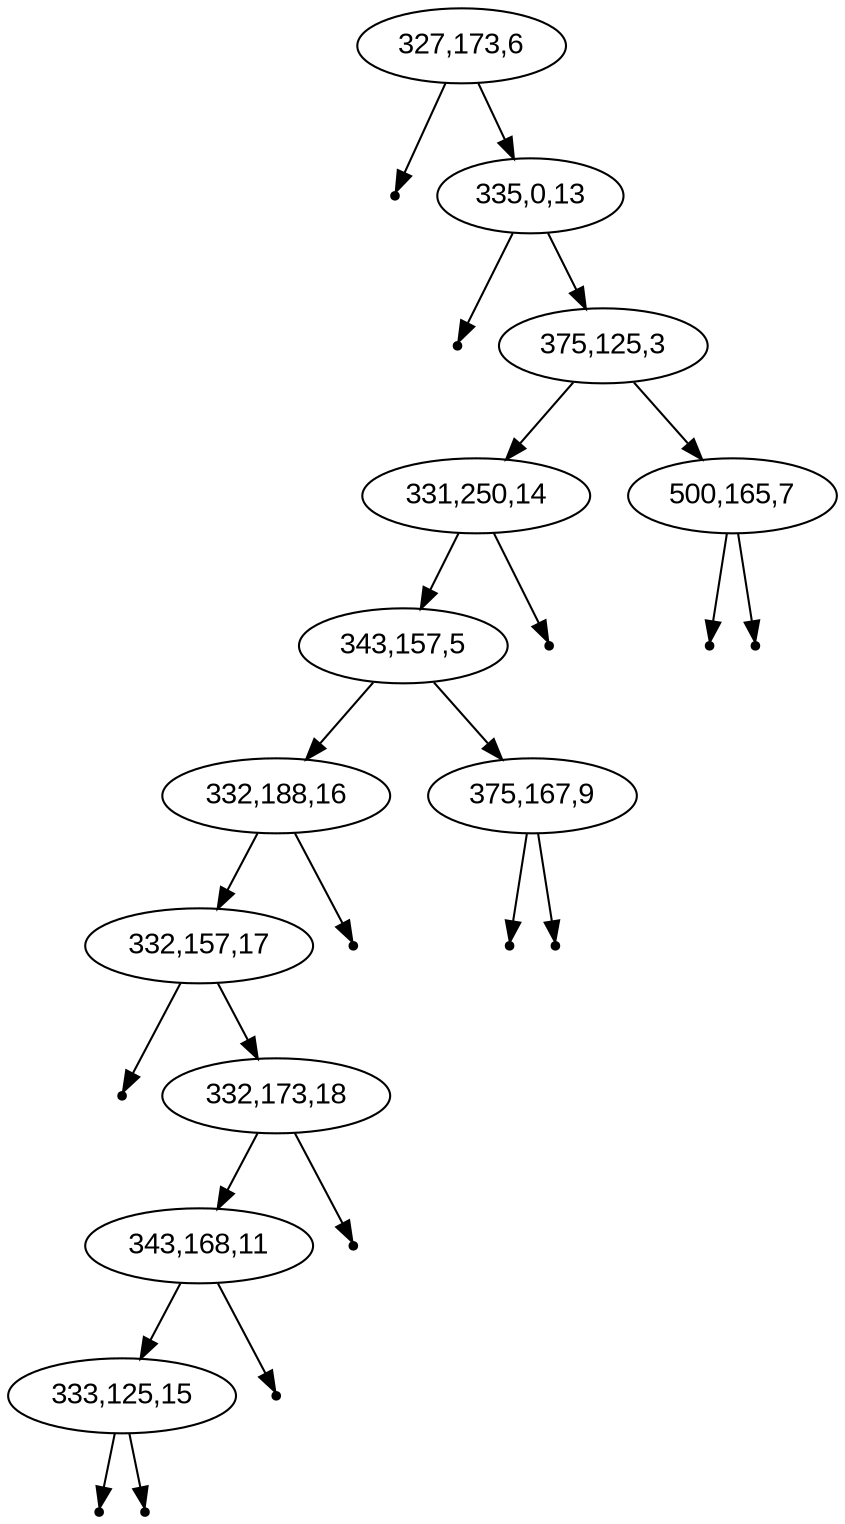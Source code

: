 digraph KD_Tree {
    node [fontname="Arial"];
    null38 [shape=point];
    "327,173,6" -> null38;
    "327,173,6" -> "335,0,13";
    null39 [shape=point];
    "335,0,13" -> null39;
    "335,0,13" -> "375,125,3";
    "375,125,3" -> "331,250,14";
    "331,250,14" -> "343,157,5";
    "343,157,5" -> "332,188,16";
    "332,188,16" -> "332,157,17";
    null40 [shape=point];
    "332,157,17" -> null40;
    "332,157,17" -> "332,173,18";
    "332,173,18" -> "343,168,11";
    "343,168,11" -> "333,125,15";
    null41 [shape=point];
    "333,125,15" -> null41;
    null42 [shape=point];
    "333,125,15" -> null42;
    null43 [shape=point];
    "343,168,11" -> null43;
    null44 [shape=point];
    "332,173,18" -> null44;
    null45 [shape=point];
    "332,188,16" -> null45;
    "343,157,5" -> "375,167,9";
    null46 [shape=point];
    "375,167,9" -> null46;
    null47 [shape=point];
    "375,167,9" -> null47;
    null48 [shape=point];
    "331,250,14" -> null48;
    "375,125,3" -> "500,165,7";
    null49 [shape=point];
    "500,165,7" -> null49;
    null50 [shape=point];
    "500,165,7" -> null50;
}
